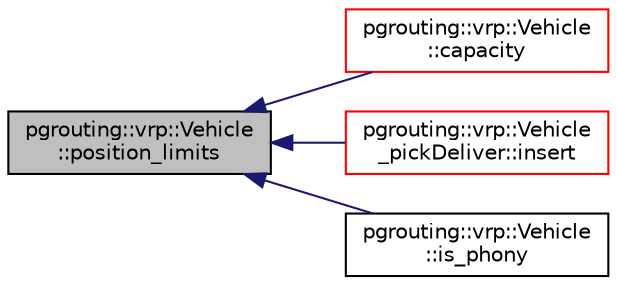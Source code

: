 digraph "pgrouting::vrp::Vehicle::position_limits"
{
  edge [fontname="Helvetica",fontsize="10",labelfontname="Helvetica",labelfontsize="10"];
  node [fontname="Helvetica",fontsize="10",shape=record];
  rankdir="LR";
  Node901 [label="pgrouting::vrp::Vehicle\l::position_limits",height=0.2,width=0.4,color="black", fillcolor="grey75", style="filled", fontcolor="black"];
  Node901 -> Node902 [dir="back",color="midnightblue",fontsize="10",style="solid",fontname="Helvetica"];
  Node902 [label="pgrouting::vrp::Vehicle\l::capacity",height=0.2,width=0.4,color="red", fillcolor="white", style="filled",URL="$classpgrouting_1_1vrp_1_1Vehicle.html#ae1ed768d6cabc552f29b2d33d86ff386"];
  Node901 -> Node904 [dir="back",color="midnightblue",fontsize="10",style="solid",fontname="Helvetica"];
  Node904 [label="pgrouting::vrp::Vehicle\l_pickDeliver::insert",height=0.2,width=0.4,color="red", fillcolor="white", style="filled",URL="$classpgrouting_1_1vrp_1_1Vehicle__pickDeliver.html#acd6d3d720b3002cbb930a44099fa0688",tooltip="Inserts an order. "];
  Node901 -> Node921 [dir="back",color="midnightblue",fontsize="10",style="solid",fontname="Helvetica"];
  Node921 [label="pgrouting::vrp::Vehicle\l::is_phony",height=0.2,width=0.4,color="black", fillcolor="white", style="filled",URL="$classpgrouting_1_1vrp_1_1Vehicle.html#a7b949a1e2f1c3cc36648c6224e9c8083"];
}
